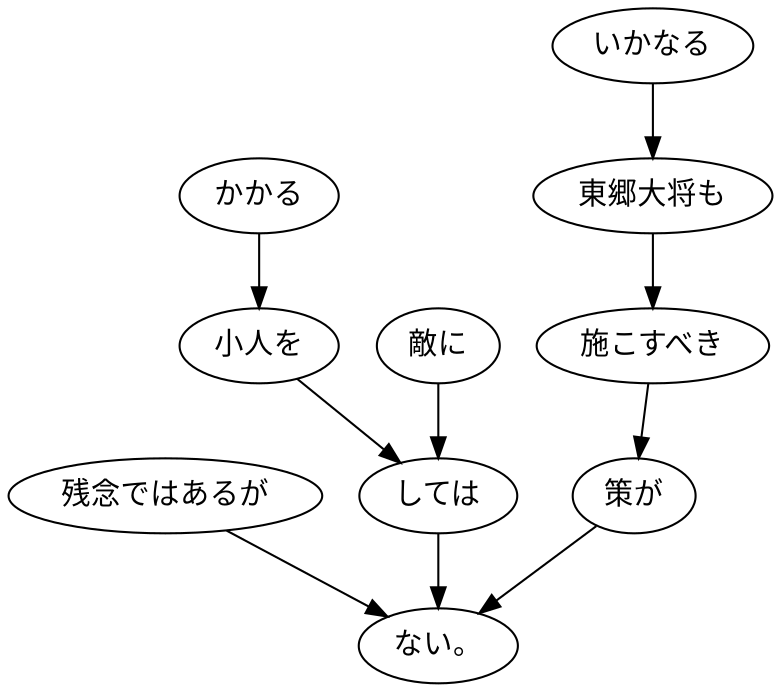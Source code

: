 digraph graph3315 {
	node0 [label="残念ではあるが"];
	node1 [label="かかる"];
	node2 [label="小人を"];
	node3 [label="敵に"];
	node4 [label="しては"];
	node5 [label="いかなる"];
	node6 [label="東郷大将も"];
	node7 [label="施こすべき"];
	node8 [label="策が"];
	node9 [label="ない。"];
	node0 -> node9;
	node1 -> node2;
	node2 -> node4;
	node3 -> node4;
	node4 -> node9;
	node5 -> node6;
	node6 -> node7;
	node7 -> node8;
	node8 -> node9;
}
